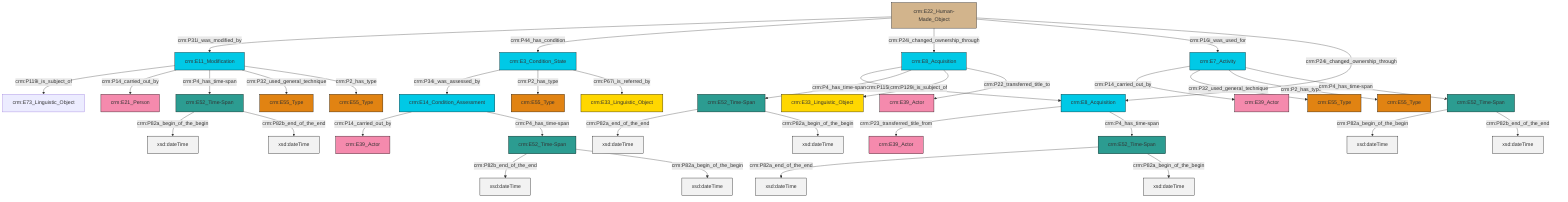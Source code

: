 graph TD
classDef Literal fill:#f2f2f2,stroke:#000000;
classDef CRM_Entity fill:#FFFFFF,stroke:#000000;
classDef Temporal_Entity fill:#00C9E6, stroke:#000000;
classDef Type fill:#E18312, stroke:#000000;
classDef Time-Span fill:#2C9C91, stroke:#000000;
classDef Appellation fill:#FFEB7F, stroke:#000000;
classDef Place fill:#008836, stroke:#000000;
classDef Persistent_Item fill:#B266B2, stroke:#000000;
classDef Conceptual_Object fill:#FFD700, stroke:#000000;
classDef Physical_Thing fill:#D2B48C, stroke:#000000;
classDef Actor fill:#f58aad, stroke:#000000;
classDef PC_Classes fill:#4ce600, stroke:#000000;
classDef Multi fill:#cccccc,stroke:#000000;

0["crm:E52_Time-Span"]:::Time-Span -->|crm:P82b_end_of_the_end| 1[xsd:dateTime]:::Literal
4["crm:E8_Acquisition"]:::Temporal_Entity -->|crm:P115i_is_finished_by| 10["crm:E8_Acquisition"]:::Temporal_Entity
11["crm:E52_Time-Span"]:::Time-Span -->|crm:P82a_end_of_the_end| 12[xsd:dateTime]:::Literal
17["crm:E14_Condition_Assessment"]:::Temporal_Entity -->|crm:P14_carried_out_by| 18["crm:E39_Actor"]:::Actor
4["crm:E8_Acquisition"]:::Temporal_Entity -->|crm:P4_has_time-span| 19["crm:E52_Time-Span"]:::Time-Span
20["crm:E11_Modification"]:::Temporal_Entity -->|crm:P119i_is_subject_of| 8["crm:E73_Linguistic_Object"]:::Default
23["crm:E22_Human-Made_Object"]:::Physical_Thing -->|crm:P31i_was_modified_by| 20["crm:E11_Modification"]:::Temporal_Entity
20["crm:E11_Modification"]:::Temporal_Entity -->|crm:P14_carried_out_by| 15["crm:E21_Person"]:::Actor
20["crm:E11_Modification"]:::Temporal_Entity -->|crm:P4_has_time-span| 24["crm:E52_Time-Span"]:::Time-Span
21["crm:E7_Activity"]:::Temporal_Entity -->|crm:P14_carried_out_by| 25["crm:E39_Actor"]:::Actor
24["crm:E52_Time-Span"]:::Time-Span -->|crm:P82a_begin_of_the_begin| 29[xsd:dateTime]:::Literal
21["crm:E7_Activity"]:::Temporal_Entity -->|crm:P32_used_general_technique| 31["crm:E55_Type"]:::Type
23["crm:E22_Human-Made_Object"]:::Physical_Thing -->|crm:P44_has_condition| 36["crm:E3_Condition_State"]:::Temporal_Entity
20["crm:E11_Modification"]:::Temporal_Entity -->|crm:P32_used_general_technique| 37["crm:E55_Type"]:::Type
0["crm:E52_Time-Span"]:::Time-Span -->|crm:P82a_begin_of_the_begin| 38[xsd:dateTime]:::Literal
17["crm:E14_Condition_Assessment"]:::Temporal_Entity -->|crm:P4_has_time-span| 0["crm:E52_Time-Span"]:::Time-Span
40["crm:E52_Time-Span"]:::Time-Span -->|crm:P82a_begin_of_the_begin| 41[xsd:dateTime]:::Literal
23["crm:E22_Human-Made_Object"]:::Physical_Thing -->|crm:P24i_changed_ownership_through| 4["crm:E8_Acquisition"]:::Temporal_Entity
36["crm:E3_Condition_State"]:::Temporal_Entity -->|crm:P34i_was_assessed_by| 17["crm:E14_Condition_Assessment"]:::Temporal_Entity
40["crm:E52_Time-Span"]:::Time-Span -->|crm:P82b_end_of_the_end| 45[xsd:dateTime]:::Literal
36["crm:E3_Condition_State"]:::Temporal_Entity -->|crm:P2_has_type| 46["crm:E55_Type"]:::Type
4["crm:E8_Acquisition"]:::Temporal_Entity -->|crm:P129i_is_subject_of| 2["crm:E33_Linguistic_Object"]:::Conceptual_Object
19["crm:E52_Time-Span"]:::Time-Span -->|crm:P82a_end_of_the_end| 48[xsd:dateTime]:::Literal
20["crm:E11_Modification"]:::Temporal_Entity -->|crm:P2_has_type| 50["crm:E55_Type"]:::Type
23["crm:E22_Human-Made_Object"]:::Physical_Thing -->|crm:P16i_was_used_for| 21["crm:E7_Activity"]:::Temporal_Entity
21["crm:E7_Activity"]:::Temporal_Entity -->|crm:P2_has_type| 13["crm:E55_Type"]:::Type
19["crm:E52_Time-Span"]:::Time-Span -->|crm:P82a_begin_of_the_begin| 54[xsd:dateTime]:::Literal
21["crm:E7_Activity"]:::Temporal_Entity -->|crm:P4_has_time-span| 40["crm:E52_Time-Span"]:::Time-Span
10["crm:E8_Acquisition"]:::Temporal_Entity -->|crm:P23_transferred_title_from| 27["crm:E39_Actor"]:::Actor
23["crm:E22_Human-Made_Object"]:::Physical_Thing -->|crm:P24i_changed_ownership_through| 10["crm:E8_Acquisition"]:::Temporal_Entity
4["crm:E8_Acquisition"]:::Temporal_Entity -->|crm:P22_transferred_title_to| 34["crm:E39_Actor"]:::Actor
24["crm:E52_Time-Span"]:::Time-Span -->|crm:P82b_end_of_the_end| 57[xsd:dateTime]:::Literal
11["crm:E52_Time-Span"]:::Time-Span -->|crm:P82a_begin_of_the_begin| 58[xsd:dateTime]:::Literal
10["crm:E8_Acquisition"]:::Temporal_Entity -->|crm:P4_has_time-span| 11["crm:E52_Time-Span"]:::Time-Span
36["crm:E3_Condition_State"]:::Temporal_Entity -->|crm:P67i_is_referred_by| 6["crm:E33_Linguistic_Object"]:::Conceptual_Object